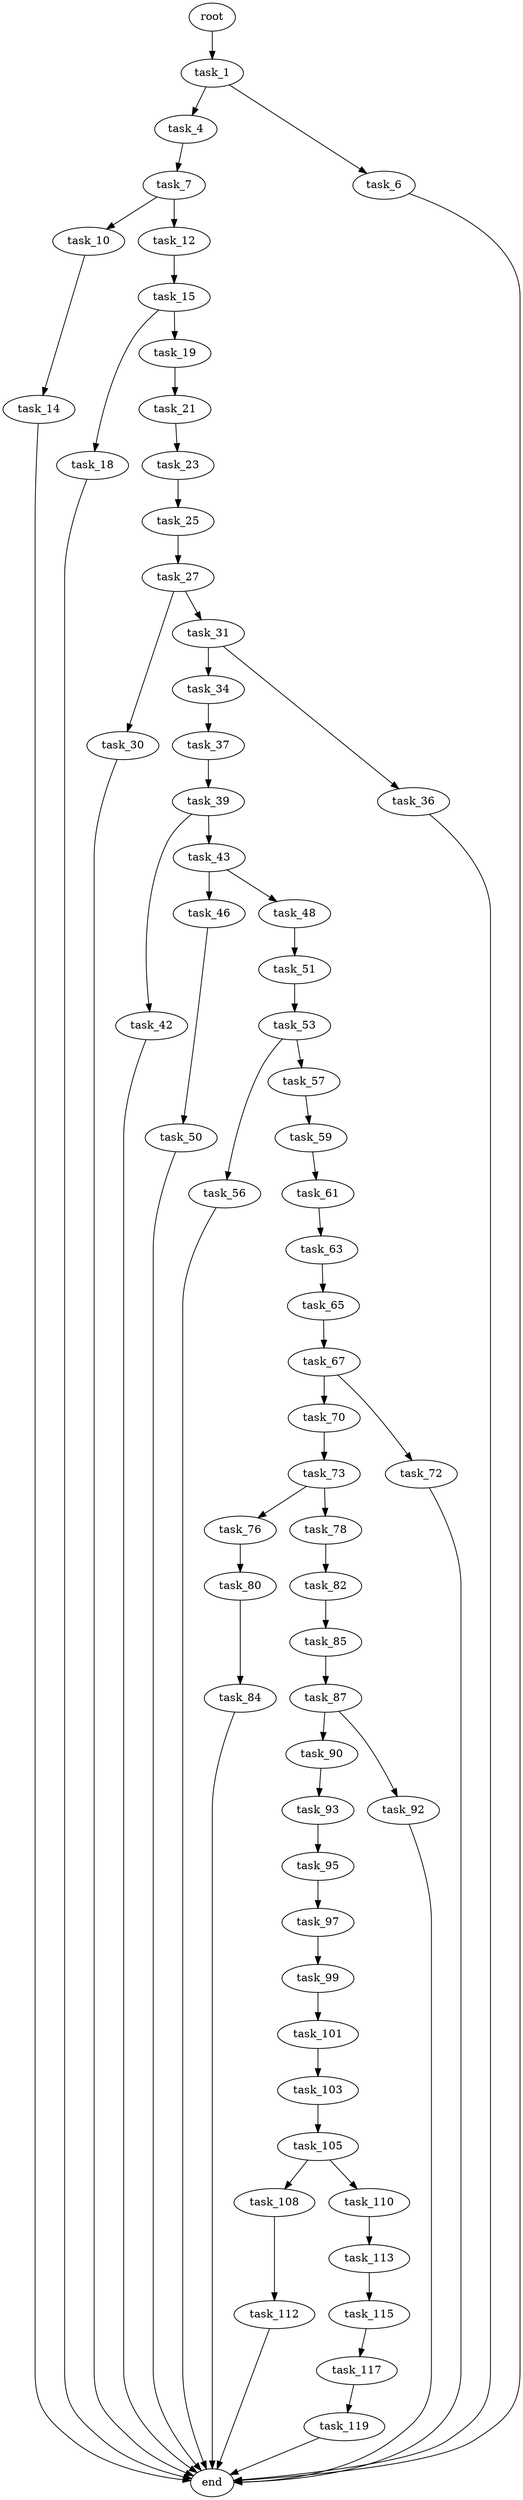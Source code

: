 digraph G {
  root [size="0.000000"];
  task_1 [size="17307088590.000000"];
  task_4 [size="134217728000.000000"];
  task_6 [size="551268856266.000000"];
  task_7 [size="355252548755.000000"];
  end [size="0.000000"];
  task_10 [size="376270360327.000000"];
  task_12 [size="31630601336.000000"];
  task_14 [size="184941262428.000000"];
  task_15 [size="134217728000.000000"];
  task_18 [size="549755813888.000000"];
  task_19 [size="10325235414.000000"];
  task_21 [size="14319720570.000000"];
  task_23 [size="6746384611.000000"];
  task_25 [size="397714582521.000000"];
  task_27 [size="782757789696.000000"];
  task_30 [size="8589934592.000000"];
  task_31 [size="333938865000.000000"];
  task_34 [size="124852853717.000000"];
  task_36 [size="847904079.000000"];
  task_37 [size="8589934592.000000"];
  task_39 [size="68719476736.000000"];
  task_42 [size="22480266551.000000"];
  task_43 [size="8589934592.000000"];
  task_46 [size="28991029248.000000"];
  task_48 [size="6486968118.000000"];
  task_50 [size="368293445632.000000"];
  task_51 [size="1073741824000.000000"];
  task_53 [size="134217728000.000000"];
  task_56 [size="858724016743.000000"];
  task_57 [size="14371788261.000000"];
  task_59 [size="231928233984.000000"];
  task_61 [size="104755410792.000000"];
  task_63 [size="231928233984.000000"];
  task_65 [size="231928233984.000000"];
  task_67 [size="6932774027.000000"];
  task_70 [size="68719476736.000000"];
  task_72 [size="45548119012.000000"];
  task_73 [size="219396533318.000000"];
  task_76 [size="549755813888.000000"];
  task_78 [size="532349559499.000000"];
  task_80 [size="35344002910.000000"];
  task_82 [size="4347760743.000000"];
  task_84 [size="118776634476.000000"];
  task_85 [size="457771035399.000000"];
  task_87 [size="134217728000.000000"];
  task_90 [size="2199557201.000000"];
  task_92 [size="549755813888.000000"];
  task_93 [size="10001471093.000000"];
  task_95 [size="6895839772.000000"];
  task_97 [size="68719476736.000000"];
  task_99 [size="231928233984.000000"];
  task_101 [size="4421332690.000000"];
  task_103 [size="368293445632.000000"];
  task_105 [size="41932886270.000000"];
  task_108 [size="410588000534.000000"];
  task_110 [size="979847120.000000"];
  task_112 [size="136094067420.000000"];
  task_113 [size="134599980000.000000"];
  task_115 [size="93188189118.000000"];
  task_117 [size="134217728000.000000"];
  task_119 [size="1073741824000.000000"];

  root -> task_1 [size="1.000000"];
  task_1 -> task_4 [size="411041792.000000"];
  task_1 -> task_6 [size="411041792.000000"];
  task_4 -> task_7 [size="209715200.000000"];
  task_6 -> end [size="1.000000"];
  task_7 -> task_10 [size="838860800.000000"];
  task_7 -> task_12 [size="838860800.000000"];
  task_10 -> task_14 [size="679477248.000000"];
  task_12 -> task_15 [size="679477248.000000"];
  task_14 -> end [size="1.000000"];
  task_15 -> task_18 [size="209715200.000000"];
  task_15 -> task_19 [size="209715200.000000"];
  task_18 -> end [size="1.000000"];
  task_19 -> task_21 [size="536870912.000000"];
  task_21 -> task_23 [size="301989888.000000"];
  task_23 -> task_25 [size="134217728.000000"];
  task_25 -> task_27 [size="838860800.000000"];
  task_27 -> task_30 [size="679477248.000000"];
  task_27 -> task_31 [size="679477248.000000"];
  task_30 -> end [size="1.000000"];
  task_31 -> task_34 [size="536870912.000000"];
  task_31 -> task_36 [size="536870912.000000"];
  task_34 -> task_37 [size="301989888.000000"];
  task_36 -> end [size="1.000000"];
  task_37 -> task_39 [size="33554432.000000"];
  task_39 -> task_42 [size="134217728.000000"];
  task_39 -> task_43 [size="134217728.000000"];
  task_42 -> end [size="1.000000"];
  task_43 -> task_46 [size="33554432.000000"];
  task_43 -> task_48 [size="33554432.000000"];
  task_46 -> task_50 [size="75497472.000000"];
  task_48 -> task_51 [size="134217728.000000"];
  task_50 -> end [size="1.000000"];
  task_51 -> task_53 [size="838860800.000000"];
  task_53 -> task_56 [size="209715200.000000"];
  task_53 -> task_57 [size="209715200.000000"];
  task_56 -> end [size="1.000000"];
  task_57 -> task_59 [size="411041792.000000"];
  task_59 -> task_61 [size="301989888.000000"];
  task_61 -> task_63 [size="301989888.000000"];
  task_63 -> task_65 [size="301989888.000000"];
  task_65 -> task_67 [size="301989888.000000"];
  task_67 -> task_70 [size="33554432.000000"];
  task_67 -> task_72 [size="33554432.000000"];
  task_70 -> task_73 [size="134217728.000000"];
  task_72 -> end [size="1.000000"];
  task_73 -> task_76 [size="411041792.000000"];
  task_73 -> task_78 [size="411041792.000000"];
  task_76 -> task_80 [size="536870912.000000"];
  task_78 -> task_82 [size="679477248.000000"];
  task_80 -> task_84 [size="679477248.000000"];
  task_82 -> task_85 [size="209715200.000000"];
  task_84 -> end [size="1.000000"];
  task_85 -> task_87 [size="301989888.000000"];
  task_87 -> task_90 [size="209715200.000000"];
  task_87 -> task_92 [size="209715200.000000"];
  task_90 -> task_93 [size="209715200.000000"];
  task_92 -> end [size="1.000000"];
  task_93 -> task_95 [size="411041792.000000"];
  task_95 -> task_97 [size="301989888.000000"];
  task_97 -> task_99 [size="134217728.000000"];
  task_99 -> task_101 [size="301989888.000000"];
  task_101 -> task_103 [size="209715200.000000"];
  task_103 -> task_105 [size="411041792.000000"];
  task_105 -> task_108 [size="33554432.000000"];
  task_105 -> task_110 [size="33554432.000000"];
  task_108 -> task_112 [size="411041792.000000"];
  task_110 -> task_113 [size="33554432.000000"];
  task_112 -> end [size="1.000000"];
  task_113 -> task_115 [size="134217728.000000"];
  task_115 -> task_117 [size="301989888.000000"];
  task_117 -> task_119 [size="209715200.000000"];
  task_119 -> end [size="1.000000"];
}
